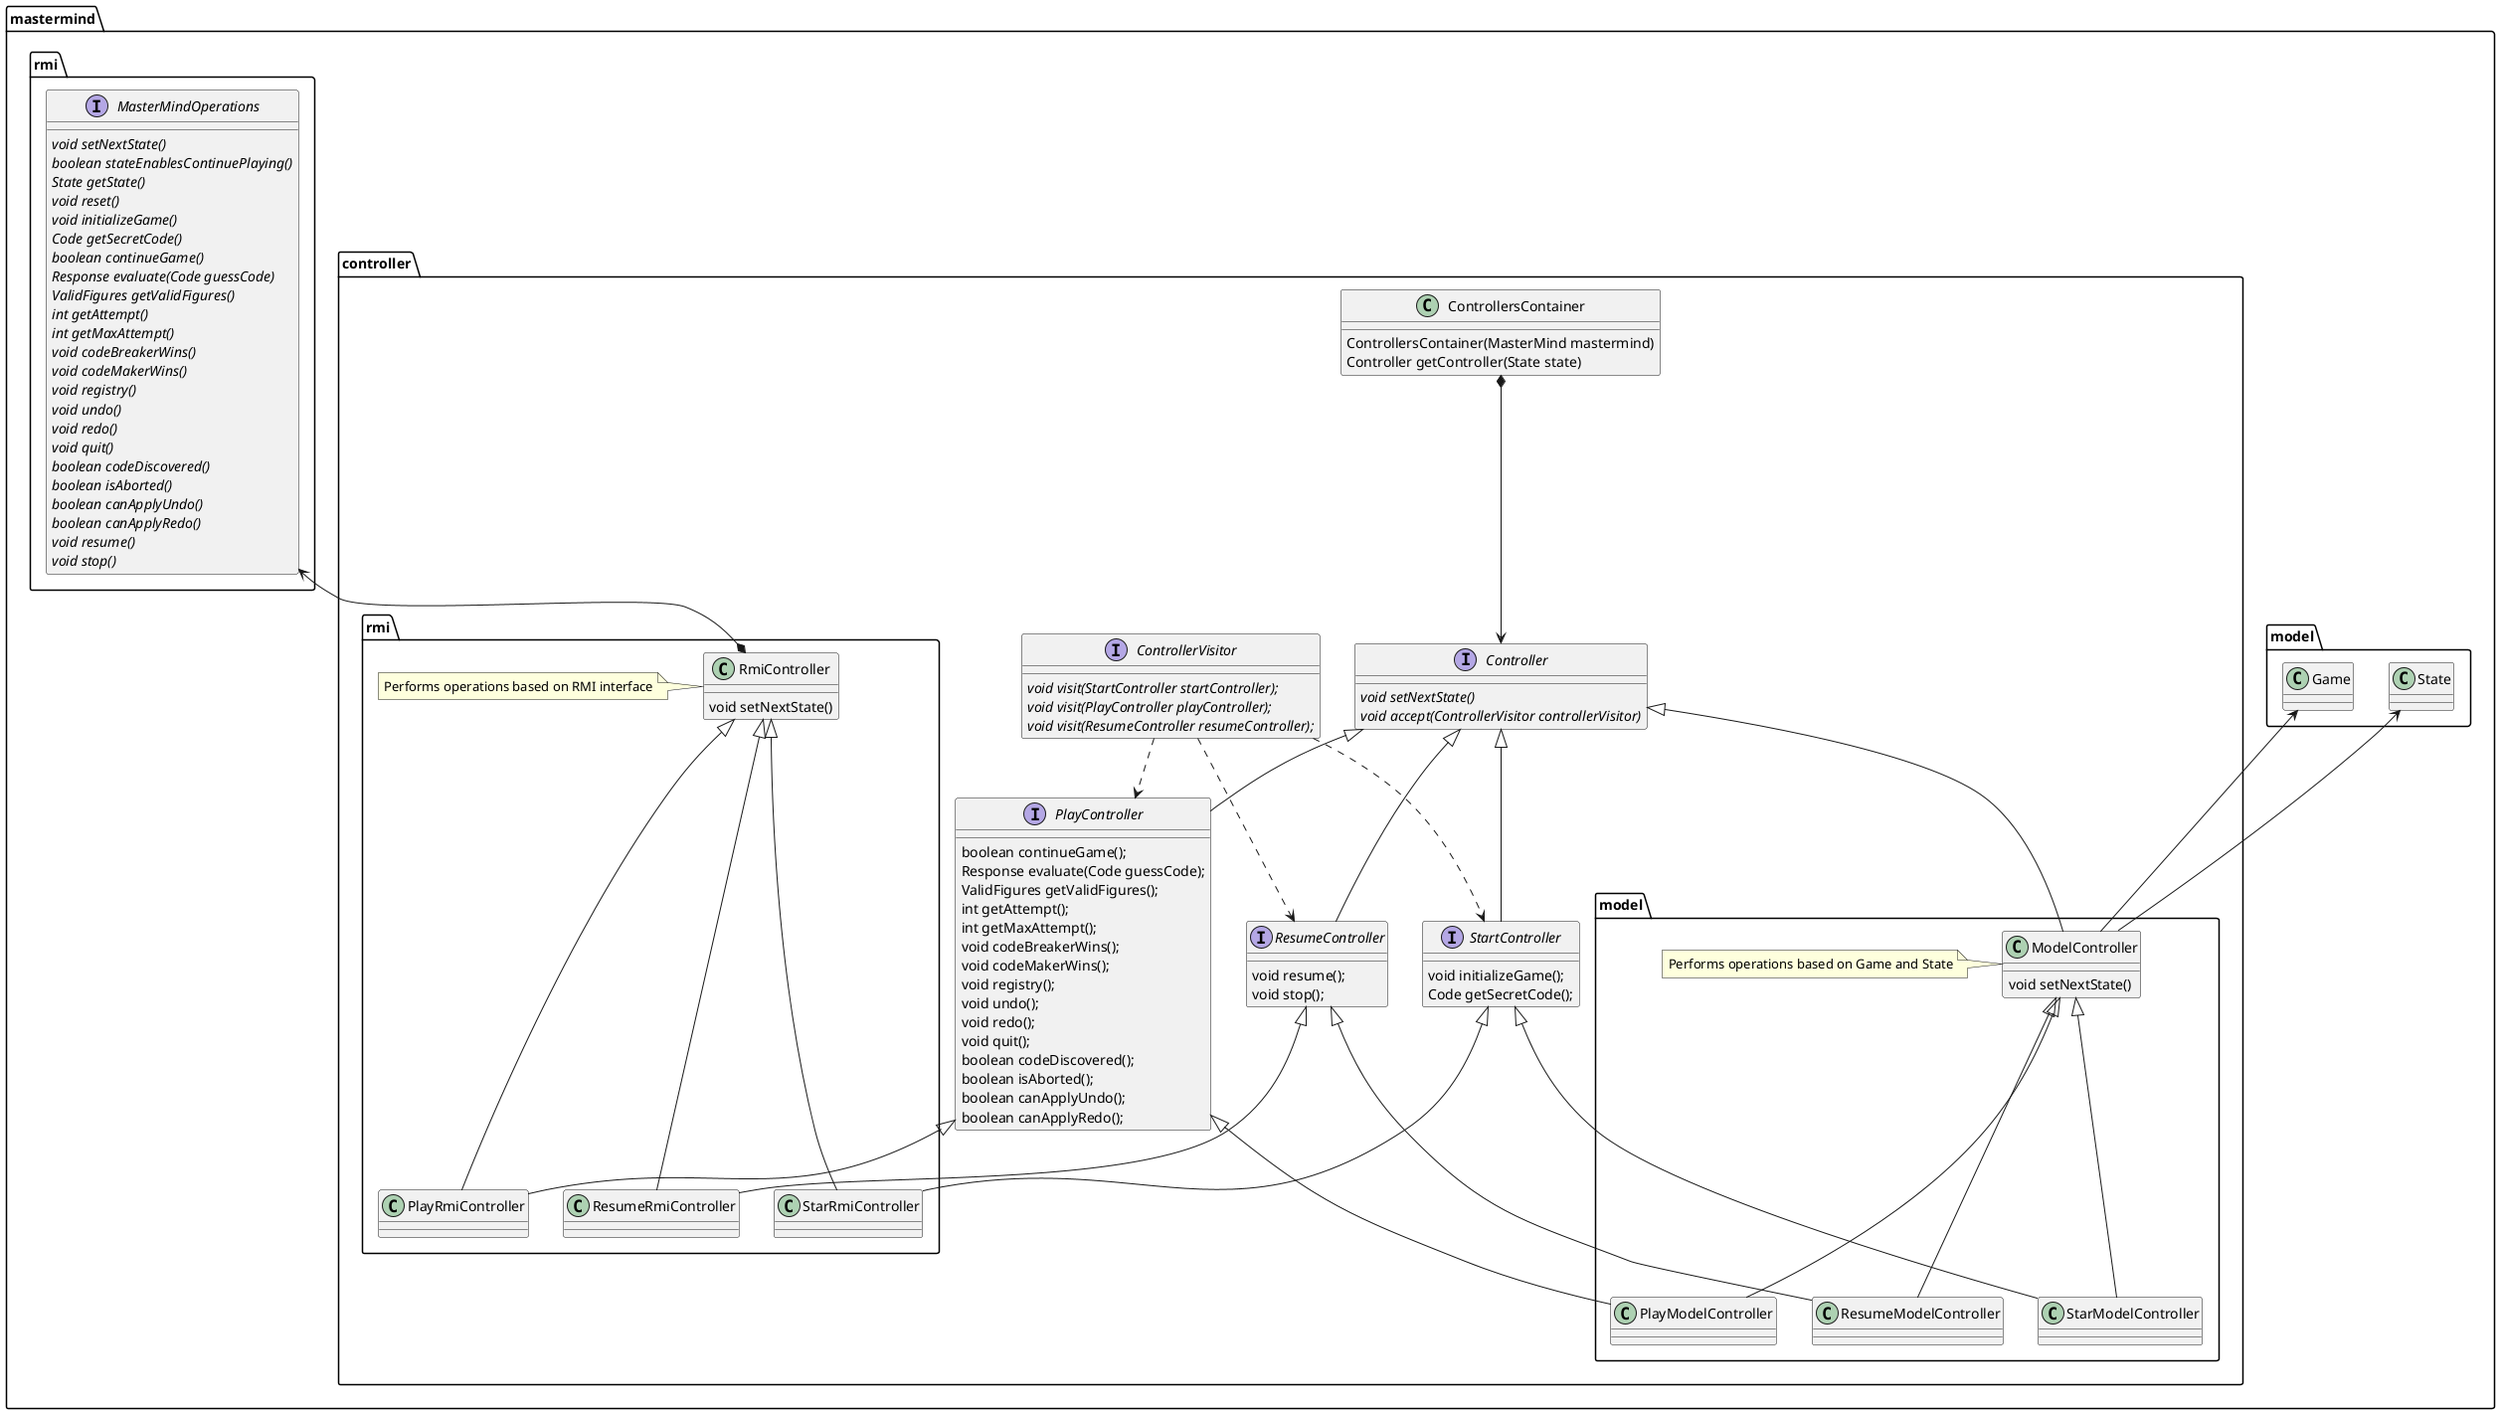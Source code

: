 @startuml

package mastermind.model {
    class Game
    class State
}

package mastermind.controller {
interface Controller {
   {abstract} void setNextState()
   {abstract} void accept(ControllerVisitor controllerVisitor)
}

class ControllersContainer {
    ControllersContainer(MasterMind mastermind)
    Controller getController(State state) 
}

interface StartController {
   void initializeGame();
   Code getSecretCode();
}

interface PlayController {
    boolean continueGame();
    Response evaluate(Code guessCode);
    ValidFigures getValidFigures();
    int getAttempt();
    int getMaxAttempt();
    void codeBreakerWins();
    void codeMakerWins();
    void registry();
    void undo();
    void redo();
    void quit();
    boolean codeDiscovered();
    boolean isAborted();
    boolean canApplyUndo();
    boolean canApplyRedo();
}

interface ResumeController {
   void resume();
   void stop();
}

interface ControllerVisitor {
   {abstract}void visit(StartController startController);
   {abstract}void visit(PlayController playController);
   {abstract}void visit(ResumeController resumeController);
}
}

package mastermind.controller.model {
    class ModelController {
       void setNextState()
    }
    note left: Performs operations based on Game and State
    ModelController -up-> Game
    ModelController -up-> State

    class StarModelController
    class PlayModelController
    class ResumeModelController

    ModelController <|-down-- StarModelController
    ModelController <|-down-- PlayModelController
    ModelController <|-down-- ResumeModelController

    StartController <|-down- StarModelController
    PlayController <|-down- PlayModelController
    ResumeController <|-down- ResumeModelController
}

package mastermind.controller.rmi {
    class RmiController {
       void setNextState()
    }
    note left: Performs operations based on RMI interface

    interface  mastermind.rmi.MasterMindOperations {
       {abstract}void setNextState()
       {abstract}boolean stateEnablesContinuePlaying()
       {abstract}State getState()
       {abstract}void reset()
       {abstract}void initializeGame()
       {abstract}Code getSecretCode()
       {abstract}boolean continueGame()
       {abstract}Response evaluate(Code guessCode)
       {abstract}ValidFigures getValidFigures()
       {abstract}int getAttempt()
       {abstract}int getMaxAttempt()
       {abstract}void codeBreakerWins()
       {abstract}void codeMakerWins()
       {abstract}void registry()
       {abstract}void undo()
       {abstract}void redo()
       {abstract}void quit()
       {abstract}boolean codeDiscovered()
       {abstract}boolean isAborted()
       {abstract}boolean canApplyUndo()
       {abstract}boolean canApplyRedo()
       {abstract}void resume()
       {abstract}void stop()
    }

    RmiController *-up-> mastermind.rmi.MasterMindOperations

    class StarRmiController
    class PlayRmiController
    class ResumeRmiController

    RmiController <|-down-- StarRmiController
    RmiController <|-down-- PlayRmiController
    RmiController <|-down-- ResumeRmiController

    StartController <|-down- StarRmiController
    PlayController <|-down- PlayRmiController
    ResumeController <|-down- ResumeRmiController
}

ControllersContainer  *--> Controller

Controller <|-down- StartController
Controller <|-down- PlayController
Controller <|-down- ResumeController

Controller <|-down- ModelController

ControllerVisitor -[dashed]-> StartController
ControllerVisitor -[dashed]-> PlayController
ControllerVisitor -[dashed]-> ResumeController

@enduml


